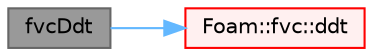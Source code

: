 digraph "fvcDdt"
{
 // LATEX_PDF_SIZE
  bgcolor="transparent";
  edge [fontname=Helvetica,fontsize=10,labelfontname=Helvetica,labelfontsize=10];
  node [fontname=Helvetica,fontsize=10,shape=box,height=0.2,width=0.4];
  rankdir="LR";
  Node1 [id="Node000001",label="fvcDdt",height=0.2,width=0.4,color="gray40", fillcolor="grey60", style="filled", fontcolor="black",tooltip=" "];
  Node1 -> Node2 [id="edge1_Node000001_Node000002",color="steelblue1",style="solid",tooltip=" "];
  Node2 [id="Node000002",label="Foam::fvc::ddt",height=0.2,width=0.4,color="red", fillcolor="#FFF0F0", style="filled",URL="$namespaceFoam_1_1fvc.html#a5dc871206ab86042756c8ccfdc5797ad",tooltip=" "];
}
